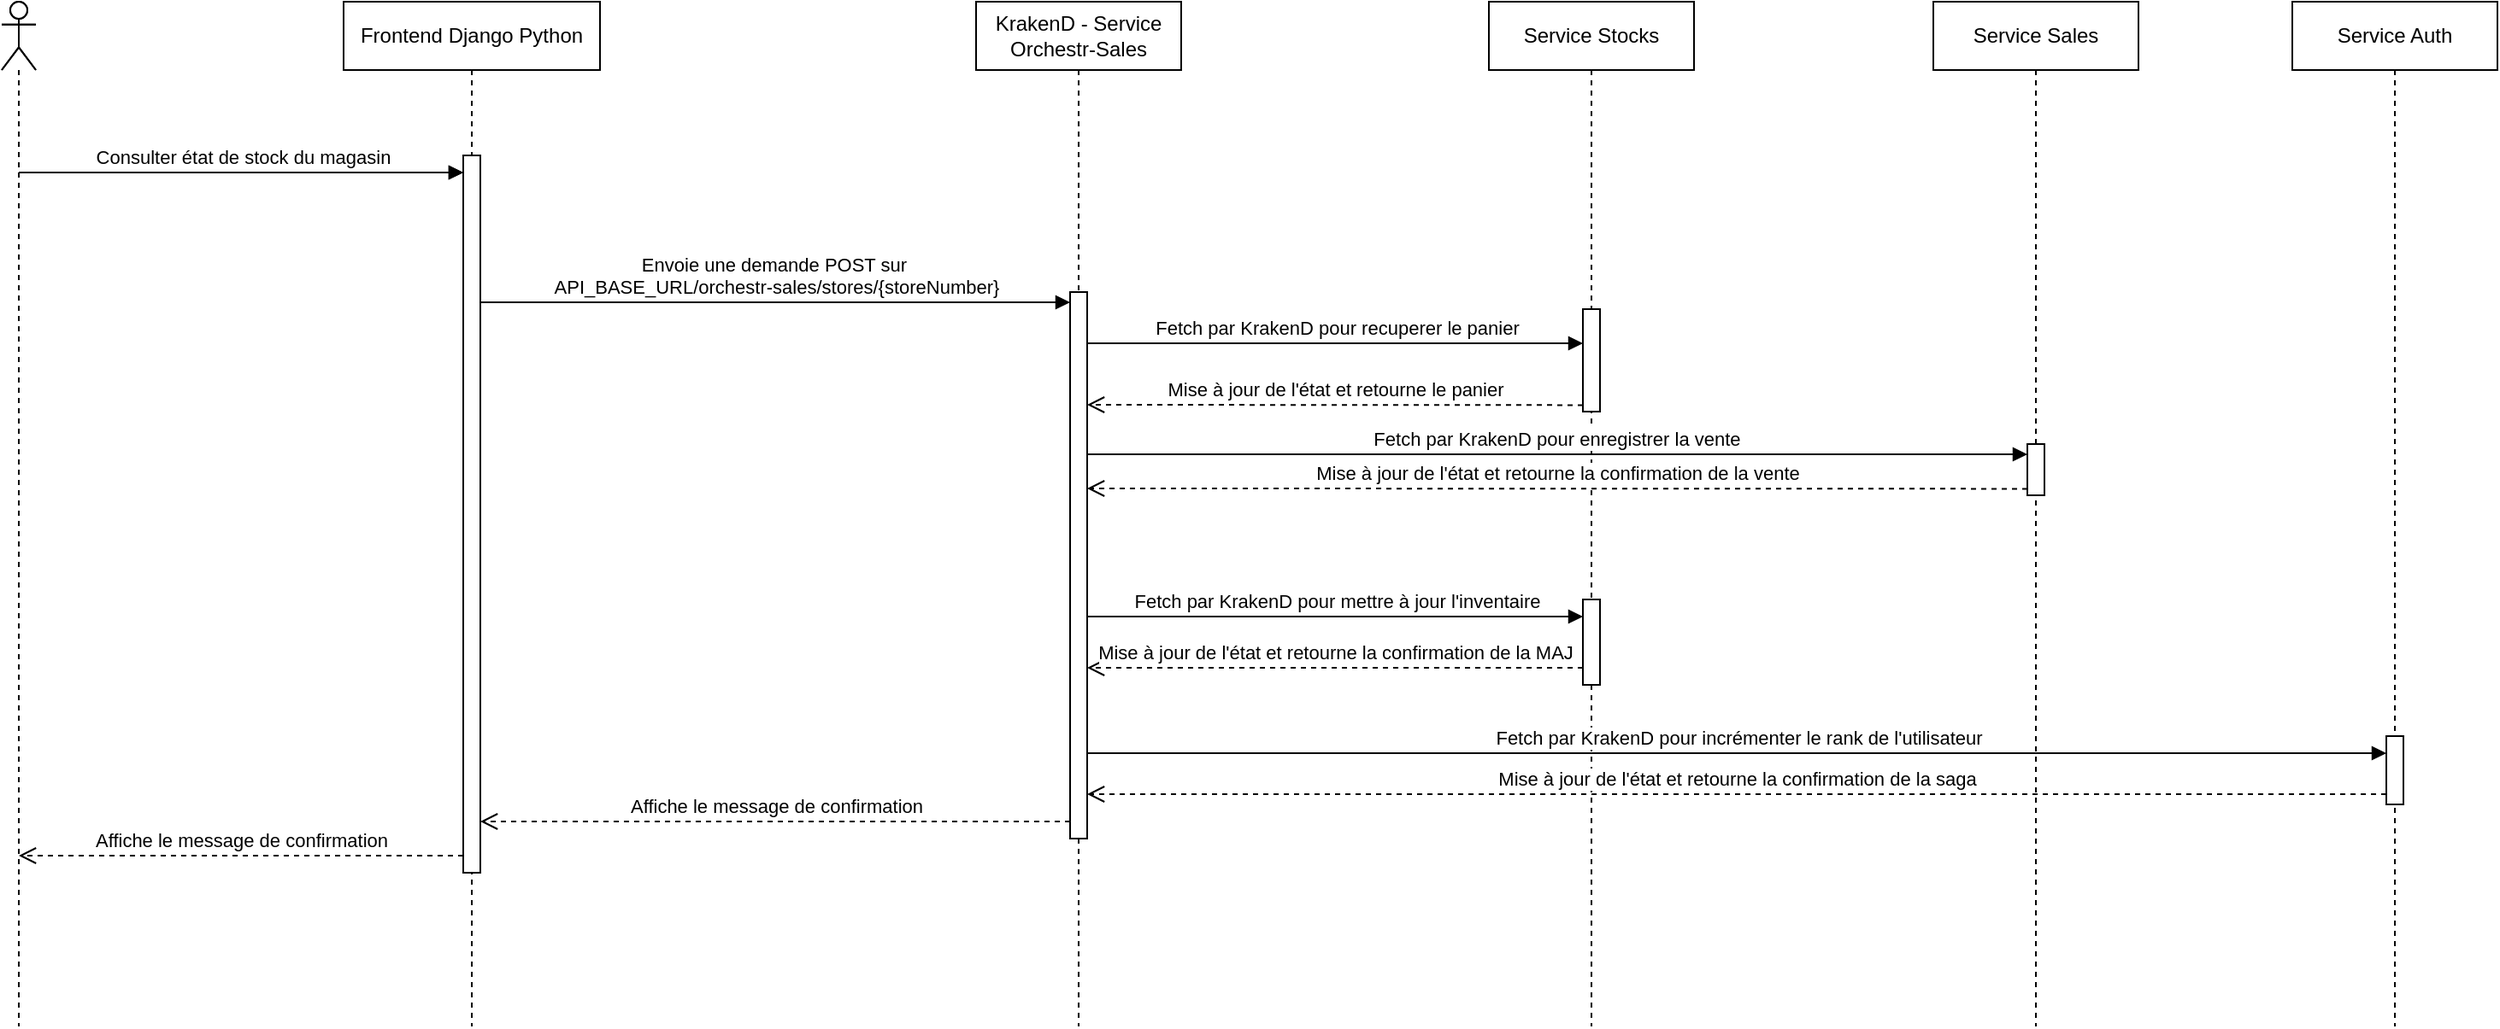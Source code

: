 <mxfile version="28.0.4">
  <diagram name="Page-1" id="2YBvvXClWsGukQMizWep">
    <mxGraphModel dx="951" dy="433" grid="1" gridSize="10" guides="1" tooltips="1" connect="1" arrows="1" fold="1" page="1" pageScale="1" pageWidth="850" pageHeight="1100" math="0" shadow="0">
      <root>
        <mxCell id="0" />
        <mxCell id="1" parent="0" />
        <mxCell id="aM9ryv3xv72pqoxQDRHE-5" value="Frontend Django Python" style="shape=umlLifeline;perimeter=lifelinePerimeter;whiteSpace=wrap;html=1;container=0;dropTarget=0;collapsible=0;recursiveResize=0;outlineConnect=0;portConstraint=eastwest;newEdgeStyle={&quot;edgeStyle&quot;:&quot;elbowEdgeStyle&quot;,&quot;elbow&quot;:&quot;vertical&quot;,&quot;curved&quot;:0,&quot;rounded&quot;:0};" parent="1" vertex="1">
          <mxGeometry x="260" y="30" width="150" height="470" as="geometry" />
        </mxCell>
        <mxCell id="aM9ryv3xv72pqoxQDRHE-6" value="" style="html=1;points=[];perimeter=orthogonalPerimeter;outlineConnect=0;targetShapes=umlLifeline;portConstraint=eastwest;newEdgeStyle={&quot;edgeStyle&quot;:&quot;elbowEdgeStyle&quot;,&quot;elbow&quot;:&quot;vertical&quot;,&quot;curved&quot;:0,&quot;rounded&quot;:0};" parent="aM9ryv3xv72pqoxQDRHE-5" vertex="1">
          <mxGeometry x="70" y="90" width="10" height="300" as="geometry" />
        </mxCell>
        <mxCell id="aM9ryv3xv72pqoxQDRHE-7" value="Consulter état de stock du magasin" style="html=1;verticalAlign=bottom;endArrow=block;edgeStyle=elbowEdgeStyle;elbow=vertical;curved=0;rounded=0;" parent="1" source="00wRDX6nhMXzsEndpYq1-1" target="aM9ryv3xv72pqoxQDRHE-6" edge="1">
          <mxGeometry x="0.002" relative="1" as="geometry">
            <mxPoint x="80" y="130" as="sourcePoint" />
            <Array as="points">
              <mxPoint x="165" y="130" />
            </Array>
            <mxPoint x="300" y="130" as="targetPoint" />
            <mxPoint as="offset" />
          </mxGeometry>
        </mxCell>
        <mxCell id="00wRDX6nhMXzsEndpYq1-1" value="" style="shape=umlLifeline;perimeter=lifelinePerimeter;whiteSpace=wrap;html=1;container=1;dropTarget=0;collapsible=0;recursiveResize=0;outlineConnect=0;portConstraint=eastwest;newEdgeStyle={&quot;curved&quot;:0,&quot;rounded&quot;:0};participant=umlActor;" parent="1" vertex="1">
          <mxGeometry x="60" y="30" width="20" height="470" as="geometry" />
        </mxCell>
        <mxCell id="00wRDX6nhMXzsEndpYq1-3" value="Backend Express.js" style="shape=umlLifeline;perimeter=lifelinePerimeter;whiteSpace=wrap;html=1;container=0;dropTarget=0;collapsible=0;recursiveResize=0;outlineConnect=0;portConstraint=eastwest;newEdgeStyle={&quot;edgeStyle&quot;:&quot;elbowEdgeStyle&quot;,&quot;elbow&quot;:&quot;vertical&quot;,&quot;curved&quot;:0,&quot;rounded&quot;:0};" parent="1" vertex="1">
          <mxGeometry x="630" y="30" width="120" height="470" as="geometry" />
        </mxCell>
        <mxCell id="00wRDX6nhMXzsEndpYq1-4" value="" style="html=1;points=[];perimeter=orthogonalPerimeter;outlineConnect=0;targetShapes=umlLifeline;portConstraint=eastwest;newEdgeStyle={&quot;edgeStyle&quot;:&quot;elbowEdgeStyle&quot;,&quot;elbow&quot;:&quot;vertical&quot;,&quot;curved&quot;:0,&quot;rounded&quot;:0};" parent="00wRDX6nhMXzsEndpYq1-3" vertex="1">
          <mxGeometry x="55" y="170" width="10" height="210" as="geometry" />
        </mxCell>
        <mxCell id="00wRDX6nhMXzsEndpYq1-10" value="Envoie une demande POST sur&amp;nbsp;&lt;div&gt;API_BASE_URL/orchestr-sales/stores/{storeNumber}&lt;/div&gt;" style="html=1;verticalAlign=bottom;endArrow=block;edgeStyle=elbowEdgeStyle;elbow=horizontal;curved=0;rounded=0;" parent="1" source="aM9ryv3xv72pqoxQDRHE-6" edge="1">
          <mxGeometry x="0.003" relative="1" as="geometry">
            <mxPoint x="325" y="206" as="sourcePoint" />
            <Array as="points">
              <mxPoint x="445.52" y="206" />
            </Array>
            <mxPoint x="685" y="206" as="targetPoint" />
            <mxPoint as="offset" />
          </mxGeometry>
        </mxCell>
        <mxCell id="AmmMfAGba9_SOh-tRvxB-1" value="Frontend Django Python" style="shape=umlLifeline;perimeter=lifelinePerimeter;whiteSpace=wrap;html=1;container=0;dropTarget=0;collapsible=0;recursiveResize=0;outlineConnect=0;portConstraint=eastwest;newEdgeStyle={&quot;edgeStyle&quot;:&quot;elbowEdgeStyle&quot;,&quot;elbow&quot;:&quot;vertical&quot;,&quot;curved&quot;:0,&quot;rounded&quot;:0};" parent="1" vertex="1">
          <mxGeometry x="260" y="30" width="150" height="600" as="geometry" />
        </mxCell>
        <mxCell id="AmmMfAGba9_SOh-tRvxB-2" value="" style="html=1;points=[];perimeter=orthogonalPerimeter;outlineConnect=0;targetShapes=umlLifeline;portConstraint=eastwest;newEdgeStyle={&quot;edgeStyle&quot;:&quot;elbowEdgeStyle&quot;,&quot;elbow&quot;:&quot;vertical&quot;,&quot;curved&quot;:0,&quot;rounded&quot;:0};" parent="AmmMfAGba9_SOh-tRvxB-1" vertex="1">
          <mxGeometry x="70" y="90" width="10" height="420" as="geometry" />
        </mxCell>
        <mxCell id="AmmMfAGba9_SOh-tRvxB-3" value="" style="html=1;verticalAlign=bottom;endArrow=block;edgeStyle=elbowEdgeStyle;elbow=vertical;curved=0;rounded=0;" parent="1" source="AmmMfAGba9_SOh-tRvxB-4" target="AmmMfAGba9_SOh-tRvxB-2" edge="1">
          <mxGeometry x="-0.002" relative="1" as="geometry">
            <mxPoint x="80" y="130" as="sourcePoint" />
            <Array as="points">
              <mxPoint x="165" y="130" />
            </Array>
            <mxPoint x="300" y="130" as="targetPoint" />
            <mxPoint as="offset" />
          </mxGeometry>
        </mxCell>
        <mxCell id="AmmMfAGba9_SOh-tRvxB-4" value="" style="shape=umlLifeline;perimeter=lifelinePerimeter;whiteSpace=wrap;html=1;container=1;dropTarget=0;collapsible=0;recursiveResize=0;outlineConnect=0;portConstraint=eastwest;newEdgeStyle={&quot;curved&quot;:0,&quot;rounded&quot;:0};participant=umlActor;" parent="1" vertex="1">
          <mxGeometry x="60" y="30" width="20" height="600" as="geometry" />
        </mxCell>
        <mxCell id="AmmMfAGba9_SOh-tRvxB-5" value="KrakenD - Service Orchestr-Sales" style="shape=umlLifeline;perimeter=lifelinePerimeter;whiteSpace=wrap;html=1;container=0;dropTarget=0;collapsible=0;recursiveResize=0;outlineConnect=0;portConstraint=eastwest;newEdgeStyle={&quot;edgeStyle&quot;:&quot;elbowEdgeStyle&quot;,&quot;elbow&quot;:&quot;vertical&quot;,&quot;curved&quot;:0,&quot;rounded&quot;:0};" parent="1" vertex="1">
          <mxGeometry x="630" y="30" width="120" height="600" as="geometry" />
        </mxCell>
        <mxCell id="AmmMfAGba9_SOh-tRvxB-6" value="" style="html=1;points=[];perimeter=orthogonalPerimeter;outlineConnect=0;targetShapes=umlLifeline;portConstraint=eastwest;newEdgeStyle={&quot;edgeStyle&quot;:&quot;elbowEdgeStyle&quot;,&quot;elbow&quot;:&quot;vertical&quot;,&quot;curved&quot;:0,&quot;rounded&quot;:0};" parent="AmmMfAGba9_SOh-tRvxB-5" vertex="1">
          <mxGeometry x="55" y="170" width="10" height="320" as="geometry" />
        </mxCell>
        <mxCell id="AmmMfAGba9_SOh-tRvxB-7" value="Service Stocks" style="shape=umlLifeline;perimeter=lifelinePerimeter;whiteSpace=wrap;html=1;container=0;dropTarget=0;collapsible=0;recursiveResize=0;outlineConnect=0;portConstraint=eastwest;newEdgeStyle={&quot;edgeStyle&quot;:&quot;elbowEdgeStyle&quot;,&quot;elbow&quot;:&quot;vertical&quot;,&quot;curved&quot;:0,&quot;rounded&quot;:0};" parent="1" vertex="1">
          <mxGeometry x="930" y="30" width="120" height="600" as="geometry" />
        </mxCell>
        <mxCell id="AmmMfAGba9_SOh-tRvxB-8" value="" style="html=1;points=[];perimeter=orthogonalPerimeter;outlineConnect=0;targetShapes=umlLifeline;portConstraint=eastwest;newEdgeStyle={&quot;edgeStyle&quot;:&quot;elbowEdgeStyle&quot;,&quot;elbow&quot;:&quot;vertical&quot;,&quot;curved&quot;:0,&quot;rounded&quot;:0};" parent="AmmMfAGba9_SOh-tRvxB-7" vertex="1">
          <mxGeometry x="55" y="180" width="10" height="60" as="geometry" />
        </mxCell>
        <mxCell id="LfT7YyjY6PWmWQC_6UpB-2" value="" style="html=1;points=[];perimeter=orthogonalPerimeter;outlineConnect=0;targetShapes=umlLifeline;portConstraint=eastwest;newEdgeStyle={&quot;edgeStyle&quot;:&quot;elbowEdgeStyle&quot;,&quot;elbow&quot;:&quot;vertical&quot;,&quot;curved&quot;:0,&quot;rounded&quot;:0};" vertex="1" parent="AmmMfAGba9_SOh-tRvxB-7">
          <mxGeometry x="55" y="350" width="10" height="50" as="geometry" />
        </mxCell>
        <mxCell id="AmmMfAGba9_SOh-tRvxB-9" value="Service Auth" style="shape=umlLifeline;perimeter=lifelinePerimeter;whiteSpace=wrap;html=1;container=0;dropTarget=0;collapsible=0;recursiveResize=0;outlineConnect=0;portConstraint=eastwest;newEdgeStyle={&quot;edgeStyle&quot;:&quot;elbowEdgeStyle&quot;,&quot;elbow&quot;:&quot;vertical&quot;,&quot;curved&quot;:0,&quot;rounded&quot;:0};" parent="1" vertex="1">
          <mxGeometry x="1400" y="30" width="120" height="600" as="geometry" />
        </mxCell>
        <mxCell id="AmmMfAGba9_SOh-tRvxB-10" value="" style="html=1;points=[];perimeter=orthogonalPerimeter;outlineConnect=0;targetShapes=umlLifeline;portConstraint=eastwest;newEdgeStyle={&quot;edgeStyle&quot;:&quot;elbowEdgeStyle&quot;,&quot;elbow&quot;:&quot;vertical&quot;,&quot;curved&quot;:0,&quot;rounded&quot;:0};" parent="AmmMfAGba9_SOh-tRvxB-9" vertex="1">
          <mxGeometry x="55" y="430" width="10" height="40" as="geometry" />
        </mxCell>
        <mxCell id="AmmMfAGba9_SOh-tRvxB-24" value="Service Sales" style="shape=umlLifeline;perimeter=lifelinePerimeter;whiteSpace=wrap;html=1;container=0;dropTarget=0;collapsible=0;recursiveResize=0;outlineConnect=0;portConstraint=eastwest;newEdgeStyle={&quot;edgeStyle&quot;:&quot;elbowEdgeStyle&quot;,&quot;elbow&quot;:&quot;vertical&quot;,&quot;curved&quot;:0,&quot;rounded&quot;:0};" parent="1" vertex="1">
          <mxGeometry x="1190" y="30" width="120" height="600" as="geometry" />
        </mxCell>
        <mxCell id="AmmMfAGba9_SOh-tRvxB-25" value="" style="html=1;points=[];perimeter=orthogonalPerimeter;outlineConnect=0;targetShapes=umlLifeline;portConstraint=eastwest;newEdgeStyle={&quot;edgeStyle&quot;:&quot;elbowEdgeStyle&quot;,&quot;elbow&quot;:&quot;vertical&quot;,&quot;curved&quot;:0,&quot;rounded&quot;:0};" parent="AmmMfAGba9_SOh-tRvxB-24" vertex="1">
          <mxGeometry x="55" y="259" width="10" height="30" as="geometry" />
        </mxCell>
        <mxCell id="AmmMfAGba9_SOh-tRvxB-30" value="Affiche le message de confirmation" style="html=1;verticalAlign=bottom;endArrow=open;dashed=1;endSize=8;edgeStyle=elbowEdgeStyle;elbow=vertical;curved=0;rounded=0;" parent="1" source="AmmMfAGba9_SOh-tRvxB-2" target="AmmMfAGba9_SOh-tRvxB-4" edge="1">
          <mxGeometry relative="1" as="geometry">
            <mxPoint x="90" y="530" as="targetPoint" />
            <Array as="points">
              <mxPoint x="290.333" y="530" />
            </Array>
            <mxPoint x="320" y="530" as="sourcePoint" />
          </mxGeometry>
        </mxCell>
        <mxCell id="1SsZbYx3lNVpEQuCt3Qb-11" value="Affiche le message de confirmation" style="html=1;verticalAlign=bottom;endArrow=open;dashed=1;endSize=8;edgeStyle=elbowEdgeStyle;elbow=vertical;curved=0;rounded=0;" parent="1" source="AmmMfAGba9_SOh-tRvxB-6" target="AmmMfAGba9_SOh-tRvxB-2" edge="1">
          <mxGeometry relative="1" as="geometry">
            <mxPoint x="410" y="510" as="targetPoint" />
            <Array as="points">
              <mxPoint x="630.333" y="510" />
            </Array>
            <mxPoint x="670" y="510" as="sourcePoint" />
          </mxGeometry>
        </mxCell>
        <mxCell id="LfT7YyjY6PWmWQC_6UpB-3" value="Fetch par KrakenD pour recuperer le panier" style="html=1;verticalAlign=bottom;endArrow=block;edgeStyle=elbowEdgeStyle;elbow=horizontal;curved=0;rounded=0;" edge="1" parent="1" source="AmmMfAGba9_SOh-tRvxB-6" target="AmmMfAGba9_SOh-tRvxB-8">
          <mxGeometry x="0.003" relative="1" as="geometry">
            <mxPoint x="710" y="230" as="sourcePoint" />
            <Array as="points">
              <mxPoint x="815.52" y="230" />
            </Array>
            <mxPoint x="980" y="230" as="targetPoint" />
            <mxPoint as="offset" />
          </mxGeometry>
        </mxCell>
        <mxCell id="LfT7YyjY6PWmWQC_6UpB-4" value="Mise à jour de l&#39;état et retourne le panier" style="html=1;verticalAlign=bottom;endArrow=open;dashed=1;endSize=8;edgeStyle=elbowEdgeStyle;elbow=vertical;curved=0;rounded=0;" edge="1" parent="1">
          <mxGeometry relative="1" as="geometry">
            <mxPoint x="695" y="266.2" as="targetPoint" />
            <Array as="points" />
            <mxPoint x="985" y="266.2" as="sourcePoint" />
          </mxGeometry>
        </mxCell>
        <mxCell id="LfT7YyjY6PWmWQC_6UpB-5" value="Fetch par KrakenD pour enregistrer la vente&amp;nbsp;" style="html=1;verticalAlign=bottom;endArrow=block;edgeStyle=elbowEdgeStyle;elbow=horizontal;curved=0;rounded=0;" edge="1" parent="1">
          <mxGeometry x="0.003" relative="1" as="geometry">
            <mxPoint x="695" y="295" as="sourcePoint" />
            <Array as="points">
              <mxPoint x="820.52" y="295" />
            </Array>
            <mxPoint x="1245" y="295" as="targetPoint" />
            <mxPoint as="offset" />
          </mxGeometry>
        </mxCell>
        <mxCell id="LfT7YyjY6PWmWQC_6UpB-6" value="Mise à jour de l&#39;état et retourne la confirmation de la vente" style="html=1;verticalAlign=bottom;endArrow=open;dashed=1;endSize=8;edgeStyle=elbowEdgeStyle;elbow=vertical;curved=0;rounded=0;" edge="1" parent="1">
          <mxGeometry relative="1" as="geometry">
            <mxPoint x="695" y="315.2" as="targetPoint" />
            <Array as="points" />
            <mxPoint x="1245" y="315.2" as="sourcePoint" />
          </mxGeometry>
        </mxCell>
        <mxCell id="LfT7YyjY6PWmWQC_6UpB-7" value="Fetch par KrakenD pour mettre à jour l&#39;inventaire" style="html=1;verticalAlign=bottom;endArrow=block;edgeStyle=elbowEdgeStyle;elbow=horizontal;curved=0;rounded=0;" edge="1" parent="1">
          <mxGeometry x="0.003" relative="1" as="geometry">
            <mxPoint x="695" y="390" as="sourcePoint" />
            <Array as="points">
              <mxPoint x="815.52" y="390" />
            </Array>
            <mxPoint x="985" y="390" as="targetPoint" />
            <mxPoint as="offset" />
          </mxGeometry>
        </mxCell>
        <mxCell id="LfT7YyjY6PWmWQC_6UpB-8" value="Mise à jour de l&#39;état et retourne la confirmation de la MAJ" style="html=1;verticalAlign=bottom;endArrow=open;dashed=1;endSize=8;edgeStyle=elbowEdgeStyle;elbow=vertical;curved=0;rounded=0;" edge="1" parent="1">
          <mxGeometry relative="1" as="geometry">
            <mxPoint x="695" y="420" as="targetPoint" />
            <Array as="points" />
            <mxPoint x="985" y="420" as="sourcePoint" />
          </mxGeometry>
        </mxCell>
        <mxCell id="LfT7YyjY6PWmWQC_6UpB-9" value="Fetch par KrakenD pour incrémenter le rank de l&#39;utilisateur" style="html=1;verticalAlign=bottom;endArrow=block;edgeStyle=elbowEdgeStyle;elbow=horizontal;curved=0;rounded=0;" edge="1" parent="1" source="AmmMfAGba9_SOh-tRvxB-6" target="AmmMfAGba9_SOh-tRvxB-10">
          <mxGeometry x="0.003" relative="1" as="geometry">
            <mxPoint x="700" y="470" as="sourcePoint" />
            <Array as="points">
              <mxPoint x="825.52" y="470" />
            </Array>
            <mxPoint x="1250" y="470" as="targetPoint" />
            <mxPoint as="offset" />
          </mxGeometry>
        </mxCell>
        <mxCell id="LfT7YyjY6PWmWQC_6UpB-10" value="Mise à jour de l&#39;état et retourne la confirmation de la saga" style="html=1;verticalAlign=bottom;endArrow=open;dashed=1;endSize=8;edgeStyle=elbowEdgeStyle;elbow=vertical;curved=0;rounded=0;" edge="1" parent="1" target="AmmMfAGba9_SOh-tRvxB-6">
          <mxGeometry relative="1" as="geometry">
            <mxPoint x="945" y="494" as="targetPoint" />
            <Array as="points" />
            <mxPoint x="1455" y="494" as="sourcePoint" />
          </mxGeometry>
        </mxCell>
      </root>
    </mxGraphModel>
  </diagram>
</mxfile>

